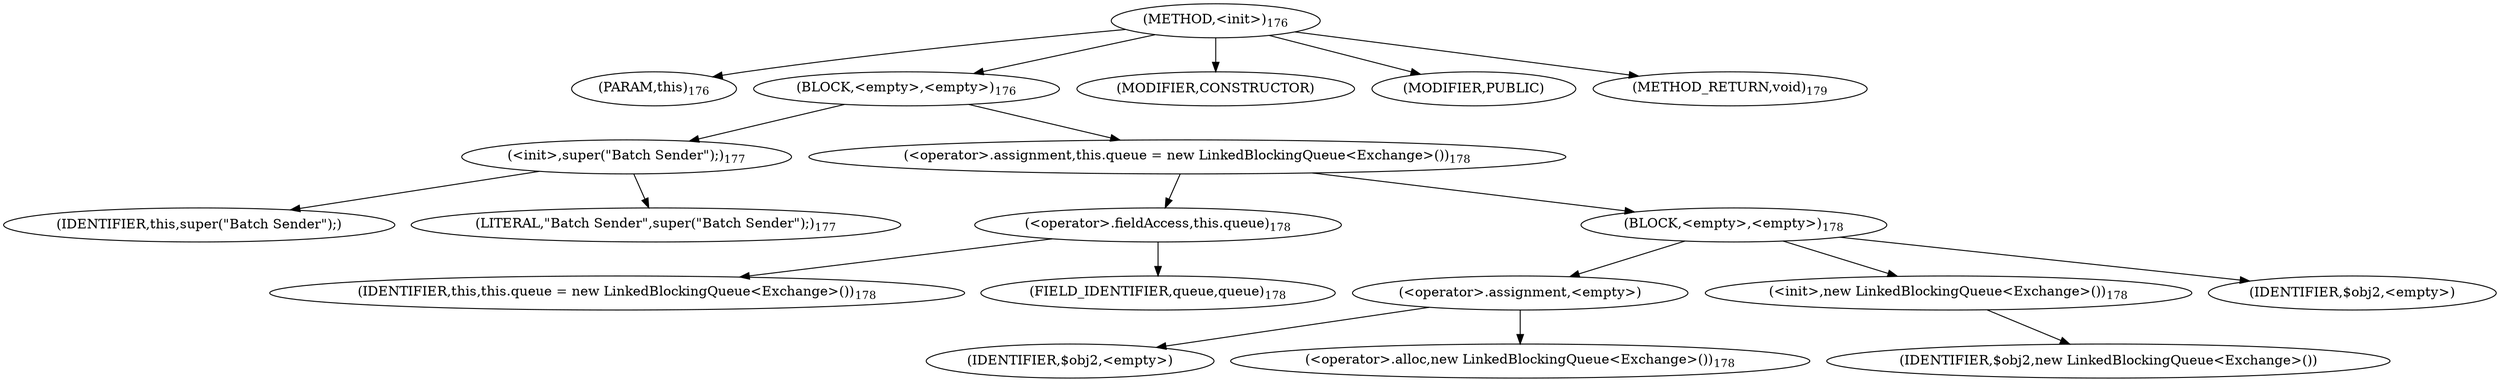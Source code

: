 digraph "&lt;init&gt;" {  
"396" [label = <(METHOD,&lt;init&gt;)<SUB>176</SUB>> ]
"18" [label = <(PARAM,this)<SUB>176</SUB>> ]
"397" [label = <(BLOCK,&lt;empty&gt;,&lt;empty&gt;)<SUB>176</SUB>> ]
"398" [label = <(&lt;init&gt;,super(&quot;Batch Sender&quot;);)<SUB>177</SUB>> ]
"17" [label = <(IDENTIFIER,this,super(&quot;Batch Sender&quot;);)> ]
"399" [label = <(LITERAL,&quot;Batch Sender&quot;,super(&quot;Batch Sender&quot;);)<SUB>177</SUB>> ]
"400" [label = <(&lt;operator&gt;.assignment,this.queue = new LinkedBlockingQueue&lt;Exchange&gt;())<SUB>178</SUB>> ]
"401" [label = <(&lt;operator&gt;.fieldAccess,this.queue)<SUB>178</SUB>> ]
"19" [label = <(IDENTIFIER,this,this.queue = new LinkedBlockingQueue&lt;Exchange&gt;())<SUB>178</SUB>> ]
"402" [label = <(FIELD_IDENTIFIER,queue,queue)<SUB>178</SUB>> ]
"403" [label = <(BLOCK,&lt;empty&gt;,&lt;empty&gt;)<SUB>178</SUB>> ]
"404" [label = <(&lt;operator&gt;.assignment,&lt;empty&gt;)> ]
"405" [label = <(IDENTIFIER,$obj2,&lt;empty&gt;)> ]
"406" [label = <(&lt;operator&gt;.alloc,new LinkedBlockingQueue&lt;Exchange&gt;())<SUB>178</SUB>> ]
"407" [label = <(&lt;init&gt;,new LinkedBlockingQueue&lt;Exchange&gt;())<SUB>178</SUB>> ]
"408" [label = <(IDENTIFIER,$obj2,new LinkedBlockingQueue&lt;Exchange&gt;())> ]
"409" [label = <(IDENTIFIER,$obj2,&lt;empty&gt;)> ]
"410" [label = <(MODIFIER,CONSTRUCTOR)> ]
"411" [label = <(MODIFIER,PUBLIC)> ]
"412" [label = <(METHOD_RETURN,void)<SUB>179</SUB>> ]
  "396" -> "18" 
  "396" -> "397" 
  "396" -> "410" 
  "396" -> "411" 
  "396" -> "412" 
  "397" -> "398" 
  "397" -> "400" 
  "398" -> "17" 
  "398" -> "399" 
  "400" -> "401" 
  "400" -> "403" 
  "401" -> "19" 
  "401" -> "402" 
  "403" -> "404" 
  "403" -> "407" 
  "403" -> "409" 
  "404" -> "405" 
  "404" -> "406" 
  "407" -> "408" 
}
